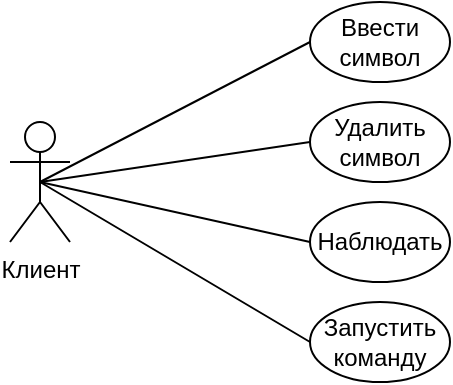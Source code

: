 <mxfile version="15.8.2" type="device"><diagram id="aDnS9O870y6bb0qmZ7dI" name="Page-1"><mxGraphModel dx="671" dy="378" grid="1" gridSize="10" guides="1" tooltips="1" connect="1" arrows="1" fold="1" page="1" pageScale="1" pageWidth="850" pageHeight="1100" math="0" shadow="0"><root><mxCell id="0"/><mxCell id="1" parent="0"/><mxCell id="cgVamDq7Ia3CuwL_Uafn-1" value="&lt;div&gt;Клиент&lt;/div&gt;&lt;div&gt;&lt;br&gt;&lt;/div&gt;" style="shape=umlActor;verticalLabelPosition=bottom;verticalAlign=top;html=1;outlineConnect=0;" vertex="1" parent="1"><mxGeometry x="230" y="330" width="30" height="60" as="geometry"/></mxCell><mxCell id="cgVamDq7Ia3CuwL_Uafn-2" value="Ввести символ" style="ellipse;whiteSpace=wrap;html=1;" vertex="1" parent="1"><mxGeometry x="380" y="270" width="70" height="40" as="geometry"/></mxCell><mxCell id="cgVamDq7Ia3CuwL_Uafn-4" value="Удалить символ" style="ellipse;whiteSpace=wrap;html=1;" vertex="1" parent="1"><mxGeometry x="380" y="320" width="70" height="40" as="geometry"/></mxCell><mxCell id="cgVamDq7Ia3CuwL_Uafn-5" value="Наблюдать " style="ellipse;whiteSpace=wrap;html=1;" vertex="1" parent="1"><mxGeometry x="380" y="370" width="70" height="40" as="geometry"/></mxCell><mxCell id="cgVamDq7Ia3CuwL_Uafn-6" value="Запустить команду" style="ellipse;whiteSpace=wrap;html=1;" vertex="1" parent="1"><mxGeometry x="380" y="420" width="70" height="40" as="geometry"/></mxCell><mxCell id="cgVamDq7Ia3CuwL_Uafn-7" value="" style="endArrow=none;html=1;rounded=0;entryX=0;entryY=0.5;entryDx=0;entryDy=0;exitX=0.5;exitY=0.5;exitDx=0;exitDy=0;exitPerimeter=0;" edge="1" parent="1" source="cgVamDq7Ia3CuwL_Uafn-1" target="cgVamDq7Ia3CuwL_Uafn-4"><mxGeometry width="50" height="50" relative="1" as="geometry"><mxPoint x="330" y="390" as="sourcePoint"/><mxPoint x="380" y="340" as="targetPoint"/></mxGeometry></mxCell><mxCell id="cgVamDq7Ia3CuwL_Uafn-8" value="" style="endArrow=none;html=1;rounded=0;entryX=0;entryY=0.5;entryDx=0;entryDy=0;exitX=0.5;exitY=0.5;exitDx=0;exitDy=0;exitPerimeter=0;" edge="1" parent="1" source="cgVamDq7Ia3CuwL_Uafn-1" target="cgVamDq7Ia3CuwL_Uafn-2"><mxGeometry width="50" height="50" relative="1" as="geometry"><mxPoint x="330" y="390" as="sourcePoint"/><mxPoint x="380" y="340" as="targetPoint"/></mxGeometry></mxCell><mxCell id="cgVamDq7Ia3CuwL_Uafn-9" value="" style="endArrow=none;html=1;rounded=0;exitX=0.5;exitY=0.5;exitDx=0;exitDy=0;exitPerimeter=0;entryX=0;entryY=0.5;entryDx=0;entryDy=0;" edge="1" parent="1" source="cgVamDq7Ia3CuwL_Uafn-1" target="cgVamDq7Ia3CuwL_Uafn-5"><mxGeometry width="50" height="50" relative="1" as="geometry"><mxPoint x="330" y="390" as="sourcePoint"/><mxPoint x="380" y="340" as="targetPoint"/></mxGeometry></mxCell><mxCell id="cgVamDq7Ia3CuwL_Uafn-10" value="" style="endArrow=none;html=1;rounded=0;exitX=0.5;exitY=0.5;exitDx=0;exitDy=0;exitPerimeter=0;entryX=0;entryY=0.5;entryDx=0;entryDy=0;" edge="1" parent="1" source="cgVamDq7Ia3CuwL_Uafn-1" target="cgVamDq7Ia3CuwL_Uafn-6"><mxGeometry width="50" height="50" relative="1" as="geometry"><mxPoint x="330" y="390" as="sourcePoint"/><mxPoint x="380" y="340" as="targetPoint"/></mxGeometry></mxCell></root></mxGraphModel></diagram></mxfile>